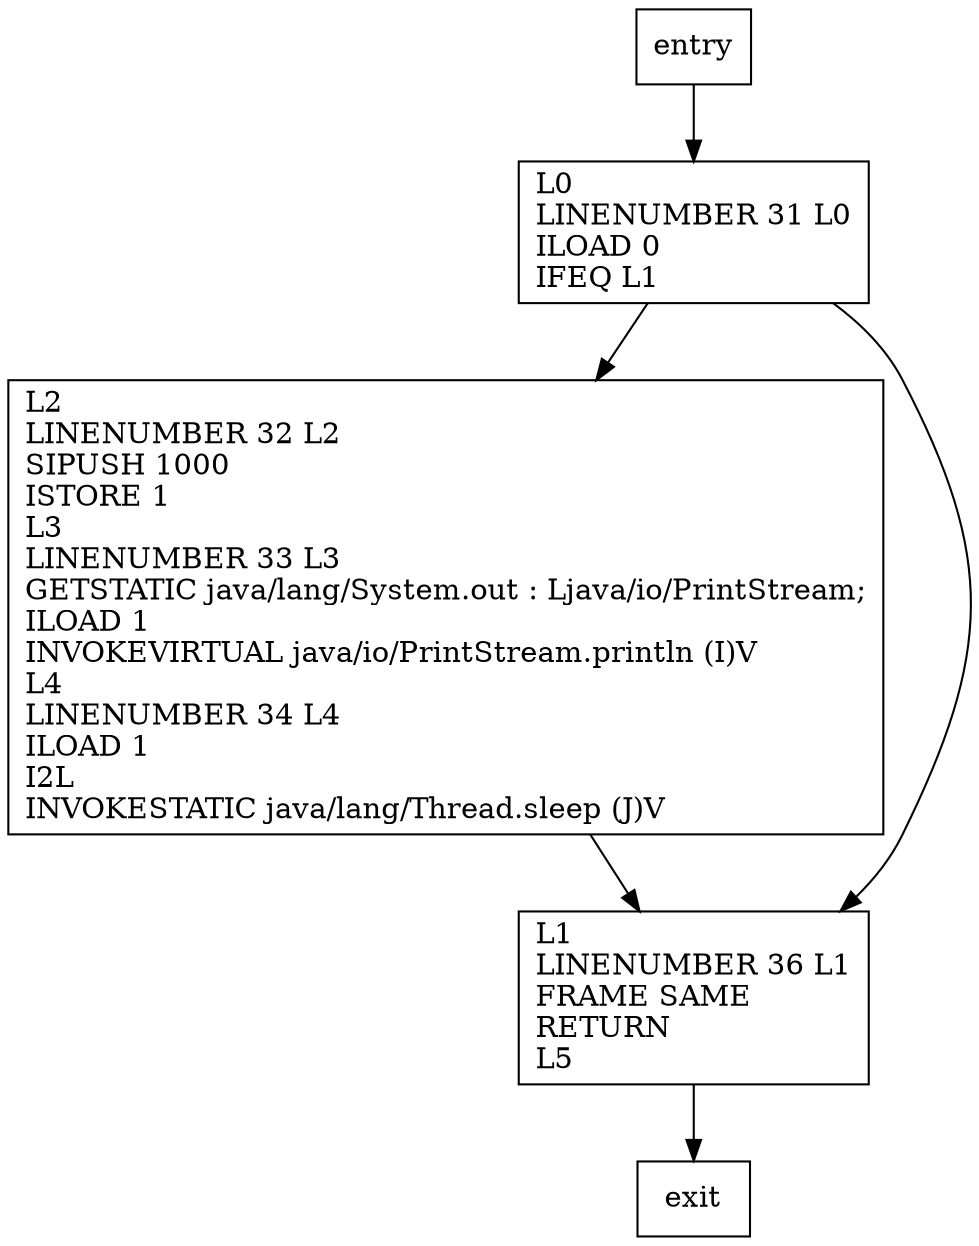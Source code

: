 digraph foo {
node [shape=record];
590237518 [label="L0\lLINENUMBER 31 L0\lILOAD 0\lIFEQ L1\l"];
906792044 [label="L2\lLINENUMBER 32 L2\lSIPUSH 1000\lISTORE 1\lL3\lLINENUMBER 33 L3\lGETSTATIC java/lang/System.out : Ljava/io/PrintStream;\lILOAD 1\lINVOKEVIRTUAL java/io/PrintStream.println (I)V\lL4\lLINENUMBER 34 L4\lILOAD 1\lI2L\lINVOKESTATIC java/lang/Thread.sleep (J)V\l"];
1601838640 [label="L1\lLINENUMBER 36 L1\lFRAME SAME\lRETURN\lL5\l"];
entry;
exit;
entry -> 590237518
590237518 -> 906792044
590237518 -> 1601838640
906792044 -> 1601838640
1601838640 -> exit
}
